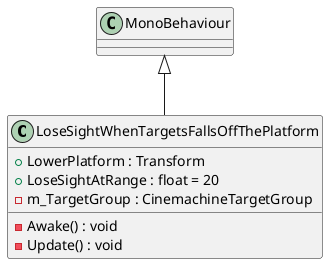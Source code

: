 @startuml
class LoseSightWhenTargetsFallsOffThePlatform {
    + LowerPlatform : Transform
    + LoseSightAtRange : float = 20
    - m_TargetGroup : CinemachineTargetGroup
    - Awake() : void
    - Update() : void
}
MonoBehaviour <|-- LoseSightWhenTargetsFallsOffThePlatform
@enduml
